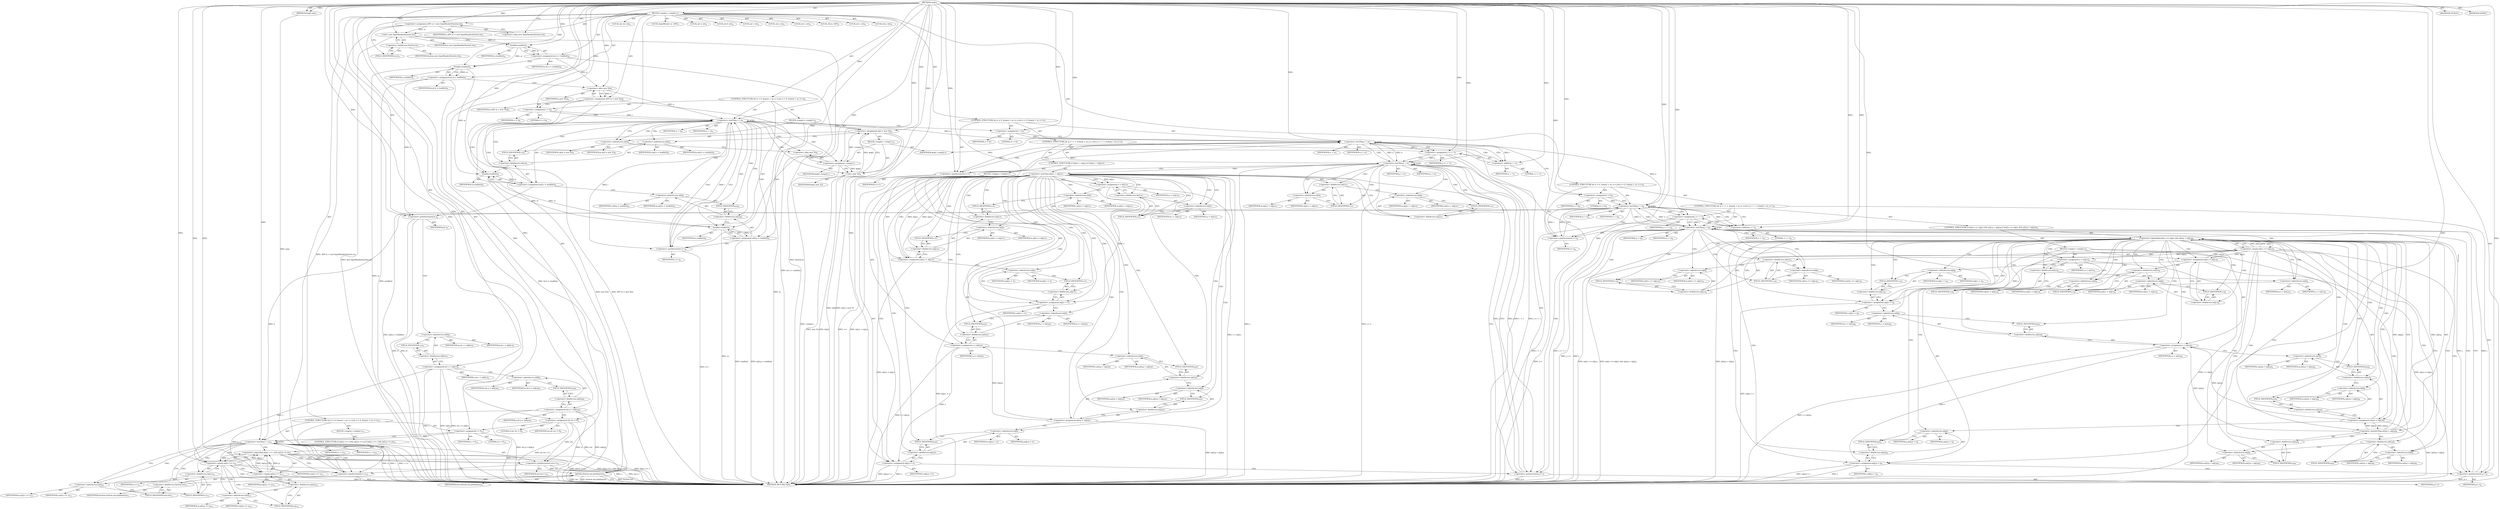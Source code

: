 digraph "main" {  
"19" [label = <(METHOD,main)<SUB>1</SUB>> ]
"20" [label = <(PARAM,String[] args)<SUB>1</SUB>> ]
"21" [label = <(BLOCK,&lt;empty&gt;,&lt;empty&gt;)<SUB>2</SUB>> ]
"4" [label = <(LOCAL,InputReader sc: ANY)<SUB>3</SUB>> ]
"22" [label = <(&lt;operator&gt;.assignment,ANY sc = new InputReader(System.in))<SUB>3</SUB>> ]
"23" [label = <(IDENTIFIER,sc,ANY sc = new InputReader(System.in))<SUB>3</SUB>> ]
"24" [label = <(&lt;operator&gt;.alloc,new InputReader(System.in))<SUB>3</SUB>> ]
"25" [label = <(&lt;init&gt;,new InputReader(System.in))<SUB>3</SUB>> ]
"3" [label = <(IDENTIFIER,sc,new InputReader(System.in))<SUB>3</SUB>> ]
"26" [label = <(&lt;operator&gt;.fieldAccess,System.in)<SUB>3</SUB>> ]
"27" [label = <(IDENTIFIER,System,new InputReader(System.in))<SUB>3</SUB>> ]
"28" [label = <(FIELD_IDENTIFIER,in,in)<SUB>3</SUB>> ]
"29" [label = <(LOCAL,int n: int)<SUB>4</SUB>> ]
"30" [label = <(LOCAL,int k: int)<SUB>4</SUB>> ]
"31" [label = <(LOCAL,int i: int)<SUB>4</SUB>> ]
"32" [label = <(LOCAL,int j: int)<SUB>4</SUB>> ]
"33" [label = <(LOCAL,int z: int)<SUB>4</SUB>> ]
"34" [label = <(&lt;operator&gt;.assignment,int n = readInt())<SUB>4</SUB>> ]
"35" [label = <(IDENTIFIER,n,int n = readInt())<SUB>4</SUB>> ]
"36" [label = <(readInt,readInt())<SUB>4</SUB>> ]
"37" [label = <(IDENTIFIER,sc,readInt())<SUB>4</SUB>> ]
"38" [label = <(&lt;operator&gt;.assignment,int k = readInt())<SUB>4</SUB>> ]
"39" [label = <(IDENTIFIER,k,int k = readInt())<SUB>4</SUB>> ]
"40" [label = <(readInt,readInt())<SUB>4</SUB>> ]
"41" [label = <(IDENTIFIER,sc,readInt())<SUB>4</SUB>> ]
"42" [label = <(LOCAL,T[] m: ANY)<SUB>5</SUB>> ]
"43" [label = <(&lt;operator&gt;.assignment,ANY m = new T[n])<SUB>5</SUB>> ]
"44" [label = <(IDENTIFIER,m,ANY m = new T[n])<SUB>5</SUB>> ]
"45" [label = <(&lt;operator&gt;.alloc,new T[n])> ]
"46" [label = <(IDENTIFIER,n,new T[n])<SUB>5</SUB>> ]
"47" [label = <(CONTROL_STRUCTURE,for (i = 0; Some(i &lt; n); i++),for (i = 0; Some(i &lt; n); i++))<SUB>6</SUB>> ]
"48" [label = <(&lt;operator&gt;.assignment,i = 0)<SUB>6</SUB>> ]
"49" [label = <(IDENTIFIER,i,i = 0)<SUB>6</SUB>> ]
"50" [label = <(LITERAL,0,i = 0)<SUB>6</SUB>> ]
"51" [label = <(&lt;operator&gt;.lessThan,i &lt; n)<SUB>6</SUB>> ]
"52" [label = <(IDENTIFIER,i,i &lt; n)<SUB>6</SUB>> ]
"53" [label = <(IDENTIFIER,n,i &lt; n)<SUB>6</SUB>> ]
"54" [label = <(&lt;operator&gt;.postIncrement,i++)<SUB>6</SUB>> ]
"55" [label = <(IDENTIFIER,i,i++)<SUB>6</SUB>> ]
"56" [label = <(BLOCK,&lt;empty&gt;,&lt;empty&gt;)<SUB>6</SUB>> ]
"57" [label = <(&lt;operator&gt;.assignment,m[i] = new T())<SUB>6</SUB>> ]
"58" [label = <(&lt;operator&gt;.indexAccess,m[i])<SUB>6</SUB>> ]
"59" [label = <(IDENTIFIER,m,m[i] = new T())<SUB>6</SUB>> ]
"60" [label = <(IDENTIFIER,i,m[i] = new T())<SUB>6</SUB>> ]
"61" [label = <(BLOCK,&lt;empty&gt;,&lt;empty&gt;)<SUB>6</SUB>> ]
"62" [label = <(&lt;operator&gt;.assignment,&lt;empty&gt;)> ]
"63" [label = <(IDENTIFIER,$obj1,&lt;empty&gt;)> ]
"64" [label = <(&lt;operator&gt;.alloc,new T())<SUB>6</SUB>> ]
"65" [label = <(&lt;init&gt;,new T())<SUB>6</SUB>> ]
"66" [label = <(IDENTIFIER,$obj1,new T())> ]
"67" [label = <(IDENTIFIER,$obj1,&lt;empty&gt;)> ]
"68" [label = <(&lt;operator&gt;.assignment,m[i].s = readInt())<SUB>6</SUB>> ]
"69" [label = <(&lt;operator&gt;.fieldAccess,m[i].s)<SUB>6</SUB>> ]
"70" [label = <(&lt;operator&gt;.indexAccess,m[i])<SUB>6</SUB>> ]
"71" [label = <(IDENTIFIER,m,m[i].s = readInt())<SUB>6</SUB>> ]
"72" [label = <(IDENTIFIER,i,m[i].s = readInt())<SUB>6</SUB>> ]
"73" [label = <(FIELD_IDENTIFIER,s,s)<SUB>6</SUB>> ]
"74" [label = <(readInt,readInt())<SUB>6</SUB>> ]
"75" [label = <(IDENTIFIER,sc,readInt())<SUB>6</SUB>> ]
"76" [label = <(&lt;operator&gt;.assignment,m[i].p = readInt())<SUB>6</SUB>> ]
"77" [label = <(&lt;operator&gt;.fieldAccess,m[i].p)<SUB>6</SUB>> ]
"78" [label = <(&lt;operator&gt;.indexAccess,m[i])<SUB>6</SUB>> ]
"79" [label = <(IDENTIFIER,m,m[i].p = readInt())<SUB>6</SUB>> ]
"80" [label = <(IDENTIFIER,i,m[i].p = readInt())<SUB>6</SUB>> ]
"81" [label = <(FIELD_IDENTIFIER,p,p)<SUB>6</SUB>> ]
"82" [label = <(readInt,readInt())<SUB>6</SUB>> ]
"83" [label = <(IDENTIFIER,sc,readInt())<SUB>6</SUB>> ]
"84" [label = <(CONTROL_STRUCTURE,for (i = 0; Some(i &lt; n); i++),for (i = 0; Some(i &lt; n); i++))<SUB>7</SUB>> ]
"85" [label = <(&lt;operator&gt;.assignment,i = 0)<SUB>7</SUB>> ]
"86" [label = <(IDENTIFIER,i,i = 0)<SUB>7</SUB>> ]
"87" [label = <(LITERAL,0,i = 0)<SUB>7</SUB>> ]
"88" [label = <(&lt;operator&gt;.lessThan,i &lt; n)<SUB>7</SUB>> ]
"89" [label = <(IDENTIFIER,i,i &lt; n)<SUB>7</SUB>> ]
"90" [label = <(IDENTIFIER,n,i &lt; n)<SUB>7</SUB>> ]
"91" [label = <(&lt;operator&gt;.postIncrement,i++)<SUB>7</SUB>> ]
"92" [label = <(IDENTIFIER,i,i++)<SUB>7</SUB>> ]
"93" [label = <(CONTROL_STRUCTURE,for (j = i + 1; Some(j &lt; n); j++),for (j = i + 1; Some(j &lt; n); j++))<SUB>7</SUB>> ]
"94" [label = <(&lt;operator&gt;.assignment,j = i + 1)<SUB>7</SUB>> ]
"95" [label = <(IDENTIFIER,j,j = i + 1)<SUB>7</SUB>> ]
"96" [label = <(&lt;operator&gt;.addition,i + 1)<SUB>7</SUB>> ]
"97" [label = <(IDENTIFIER,i,i + 1)<SUB>7</SUB>> ]
"98" [label = <(LITERAL,1,i + 1)<SUB>7</SUB>> ]
"99" [label = <(&lt;operator&gt;.lessThan,j &lt; n)<SUB>7</SUB>> ]
"100" [label = <(IDENTIFIER,j,j &lt; n)<SUB>7</SUB>> ]
"101" [label = <(IDENTIFIER,n,j &lt; n)<SUB>7</SUB>> ]
"102" [label = <(&lt;operator&gt;.postIncrement,j++)<SUB>7</SUB>> ]
"103" [label = <(IDENTIFIER,j,j++)<SUB>7</SUB>> ]
"104" [label = <(CONTROL_STRUCTURE,if (m[i].s &lt; m[j].s),if (m[i].s &lt; m[j].s))<SUB>7</SUB>> ]
"105" [label = <(&lt;operator&gt;.lessThan,m[i].s &lt; m[j].s)<SUB>7</SUB>> ]
"106" [label = <(&lt;operator&gt;.fieldAccess,m[i].s)<SUB>7</SUB>> ]
"107" [label = <(&lt;operator&gt;.indexAccess,m[i])<SUB>7</SUB>> ]
"108" [label = <(IDENTIFIER,m,m[i].s &lt; m[j].s)<SUB>7</SUB>> ]
"109" [label = <(IDENTIFIER,i,m[i].s &lt; m[j].s)<SUB>7</SUB>> ]
"110" [label = <(FIELD_IDENTIFIER,s,s)<SUB>7</SUB>> ]
"111" [label = <(&lt;operator&gt;.fieldAccess,m[j].s)<SUB>7</SUB>> ]
"112" [label = <(&lt;operator&gt;.indexAccess,m[j])<SUB>7</SUB>> ]
"113" [label = <(IDENTIFIER,m,m[i].s &lt; m[j].s)<SUB>7</SUB>> ]
"114" [label = <(IDENTIFIER,j,m[i].s &lt; m[j].s)<SUB>7</SUB>> ]
"115" [label = <(FIELD_IDENTIFIER,s,s)<SUB>7</SUB>> ]
"116" [label = <(BLOCK,&lt;empty&gt;,&lt;empty&gt;)<SUB>7</SUB>> ]
"117" [label = <(&lt;operator&gt;.assignment,z = m[i].s)<SUB>7</SUB>> ]
"118" [label = <(IDENTIFIER,z,z = m[i].s)<SUB>7</SUB>> ]
"119" [label = <(&lt;operator&gt;.fieldAccess,m[i].s)<SUB>7</SUB>> ]
"120" [label = <(&lt;operator&gt;.indexAccess,m[i])<SUB>7</SUB>> ]
"121" [label = <(IDENTIFIER,m,z = m[i].s)<SUB>7</SUB>> ]
"122" [label = <(IDENTIFIER,i,z = m[i].s)<SUB>7</SUB>> ]
"123" [label = <(FIELD_IDENTIFIER,s,s)<SUB>7</SUB>> ]
"124" [label = <(&lt;operator&gt;.assignment,m[i].s = m[j].s)<SUB>7</SUB>> ]
"125" [label = <(&lt;operator&gt;.fieldAccess,m[i].s)<SUB>7</SUB>> ]
"126" [label = <(&lt;operator&gt;.indexAccess,m[i])<SUB>7</SUB>> ]
"127" [label = <(IDENTIFIER,m,m[i].s = m[j].s)<SUB>7</SUB>> ]
"128" [label = <(IDENTIFIER,i,m[i].s = m[j].s)<SUB>7</SUB>> ]
"129" [label = <(FIELD_IDENTIFIER,s,s)<SUB>7</SUB>> ]
"130" [label = <(&lt;operator&gt;.fieldAccess,m[j].s)<SUB>7</SUB>> ]
"131" [label = <(&lt;operator&gt;.indexAccess,m[j])<SUB>7</SUB>> ]
"132" [label = <(IDENTIFIER,m,m[i].s = m[j].s)<SUB>7</SUB>> ]
"133" [label = <(IDENTIFIER,j,m[i].s = m[j].s)<SUB>7</SUB>> ]
"134" [label = <(FIELD_IDENTIFIER,s,s)<SUB>7</SUB>> ]
"135" [label = <(&lt;operator&gt;.assignment,m[j].s = z)<SUB>7</SUB>> ]
"136" [label = <(&lt;operator&gt;.fieldAccess,m[j].s)<SUB>7</SUB>> ]
"137" [label = <(&lt;operator&gt;.indexAccess,m[j])<SUB>7</SUB>> ]
"138" [label = <(IDENTIFIER,m,m[j].s = z)<SUB>7</SUB>> ]
"139" [label = <(IDENTIFIER,j,m[j].s = z)<SUB>7</SUB>> ]
"140" [label = <(FIELD_IDENTIFIER,s,s)<SUB>7</SUB>> ]
"141" [label = <(IDENTIFIER,z,m[j].s = z)<SUB>7</SUB>> ]
"142" [label = <(&lt;operator&gt;.assignment,z = m[i].p)<SUB>7</SUB>> ]
"143" [label = <(IDENTIFIER,z,z = m[i].p)<SUB>7</SUB>> ]
"144" [label = <(&lt;operator&gt;.fieldAccess,m[i].p)<SUB>7</SUB>> ]
"145" [label = <(&lt;operator&gt;.indexAccess,m[i])<SUB>7</SUB>> ]
"146" [label = <(IDENTIFIER,m,z = m[i].p)<SUB>7</SUB>> ]
"147" [label = <(IDENTIFIER,i,z = m[i].p)<SUB>7</SUB>> ]
"148" [label = <(FIELD_IDENTIFIER,p,p)<SUB>7</SUB>> ]
"149" [label = <(&lt;operator&gt;.assignment,m[i].p = m[j].p)<SUB>7</SUB>> ]
"150" [label = <(&lt;operator&gt;.fieldAccess,m[i].p)<SUB>7</SUB>> ]
"151" [label = <(&lt;operator&gt;.indexAccess,m[i])<SUB>7</SUB>> ]
"152" [label = <(IDENTIFIER,m,m[i].p = m[j].p)<SUB>7</SUB>> ]
"153" [label = <(IDENTIFIER,i,m[i].p = m[j].p)<SUB>7</SUB>> ]
"154" [label = <(FIELD_IDENTIFIER,p,p)<SUB>7</SUB>> ]
"155" [label = <(&lt;operator&gt;.fieldAccess,m[j].p)<SUB>7</SUB>> ]
"156" [label = <(&lt;operator&gt;.indexAccess,m[j])<SUB>7</SUB>> ]
"157" [label = <(IDENTIFIER,m,m[i].p = m[j].p)<SUB>7</SUB>> ]
"158" [label = <(IDENTIFIER,j,m[i].p = m[j].p)<SUB>7</SUB>> ]
"159" [label = <(FIELD_IDENTIFIER,p,p)<SUB>7</SUB>> ]
"160" [label = <(&lt;operator&gt;.assignment,m[j].p = z)<SUB>7</SUB>> ]
"161" [label = <(&lt;operator&gt;.fieldAccess,m[j].p)<SUB>7</SUB>> ]
"162" [label = <(&lt;operator&gt;.indexAccess,m[j])<SUB>7</SUB>> ]
"163" [label = <(IDENTIFIER,m,m[j].p = z)<SUB>7</SUB>> ]
"164" [label = <(IDENTIFIER,j,m[j].p = z)<SUB>7</SUB>> ]
"165" [label = <(FIELD_IDENTIFIER,p,p)<SUB>7</SUB>> ]
"166" [label = <(IDENTIFIER,z,m[j].p = z)<SUB>7</SUB>> ]
"167" [label = <(CONTROL_STRUCTURE,for (i = 0; Some(i &lt; n); i++),for (i = 0; Some(i &lt; n); i++))<SUB>8</SUB>> ]
"168" [label = <(&lt;operator&gt;.assignment,i = 0)<SUB>8</SUB>> ]
"169" [label = <(IDENTIFIER,i,i = 0)<SUB>8</SUB>> ]
"170" [label = <(LITERAL,0,i = 0)<SUB>8</SUB>> ]
"171" [label = <(&lt;operator&gt;.lessThan,i &lt; n)<SUB>8</SUB>> ]
"172" [label = <(IDENTIFIER,i,i &lt; n)<SUB>8</SUB>> ]
"173" [label = <(IDENTIFIER,n,i &lt; n)<SUB>8</SUB>> ]
"174" [label = <(&lt;operator&gt;.postIncrement,i++)<SUB>8</SUB>> ]
"175" [label = <(IDENTIFIER,i,i++)<SUB>8</SUB>> ]
"176" [label = <(CONTROL_STRUCTURE,for (j = i + 1; Some(j &lt; n); j++),for (j = i + 1; Some(j &lt; n); j++))<SUB>8</SUB>> ]
"177" [label = <(&lt;operator&gt;.assignment,j = i + 1)<SUB>8</SUB>> ]
"178" [label = <(IDENTIFIER,j,j = i + 1)<SUB>8</SUB>> ]
"179" [label = <(&lt;operator&gt;.addition,i + 1)<SUB>8</SUB>> ]
"180" [label = <(IDENTIFIER,i,i + 1)<SUB>8</SUB>> ]
"181" [label = <(LITERAL,1,i + 1)<SUB>8</SUB>> ]
"182" [label = <(&lt;operator&gt;.lessThan,j &lt; n)<SUB>8</SUB>> ]
"183" [label = <(IDENTIFIER,j,j &lt; n)<SUB>8</SUB>> ]
"184" [label = <(IDENTIFIER,n,j &lt; n)<SUB>8</SUB>> ]
"185" [label = <(&lt;operator&gt;.postIncrement,j++)<SUB>8</SUB>> ]
"186" [label = <(IDENTIFIER,j,j++)<SUB>8</SUB>> ]
"187" [label = <(CONTROL_STRUCTURE,if (m[i].s == m[j].s &amp;&amp; m[i].p &gt; m[j].p),if (m[i].s == m[j].s &amp;&amp; m[i].p &gt; m[j].p))<SUB>8</SUB>> ]
"188" [label = <(&lt;operator&gt;.logicalAnd,m[i].s == m[j].s &amp;&amp; m[i].p &gt; m[j].p)<SUB>8</SUB>> ]
"189" [label = <(&lt;operator&gt;.equals,m[i].s == m[j].s)<SUB>8</SUB>> ]
"190" [label = <(&lt;operator&gt;.fieldAccess,m[i].s)<SUB>8</SUB>> ]
"191" [label = <(&lt;operator&gt;.indexAccess,m[i])<SUB>8</SUB>> ]
"192" [label = <(IDENTIFIER,m,m[i].s == m[j].s)<SUB>8</SUB>> ]
"193" [label = <(IDENTIFIER,i,m[i].s == m[j].s)<SUB>8</SUB>> ]
"194" [label = <(FIELD_IDENTIFIER,s,s)<SUB>8</SUB>> ]
"195" [label = <(&lt;operator&gt;.fieldAccess,m[j].s)<SUB>8</SUB>> ]
"196" [label = <(&lt;operator&gt;.indexAccess,m[j])<SUB>8</SUB>> ]
"197" [label = <(IDENTIFIER,m,m[i].s == m[j].s)<SUB>8</SUB>> ]
"198" [label = <(IDENTIFIER,j,m[i].s == m[j].s)<SUB>8</SUB>> ]
"199" [label = <(FIELD_IDENTIFIER,s,s)<SUB>8</SUB>> ]
"200" [label = <(&lt;operator&gt;.greaterThan,m[i].p &gt; m[j].p)<SUB>8</SUB>> ]
"201" [label = <(&lt;operator&gt;.fieldAccess,m[i].p)<SUB>8</SUB>> ]
"202" [label = <(&lt;operator&gt;.indexAccess,m[i])<SUB>8</SUB>> ]
"203" [label = <(IDENTIFIER,m,m[i].p &gt; m[j].p)<SUB>8</SUB>> ]
"204" [label = <(IDENTIFIER,i,m[i].p &gt; m[j].p)<SUB>8</SUB>> ]
"205" [label = <(FIELD_IDENTIFIER,p,p)<SUB>8</SUB>> ]
"206" [label = <(&lt;operator&gt;.fieldAccess,m[j].p)<SUB>8</SUB>> ]
"207" [label = <(&lt;operator&gt;.indexAccess,m[j])<SUB>8</SUB>> ]
"208" [label = <(IDENTIFIER,m,m[i].p &gt; m[j].p)<SUB>8</SUB>> ]
"209" [label = <(IDENTIFIER,j,m[i].p &gt; m[j].p)<SUB>8</SUB>> ]
"210" [label = <(FIELD_IDENTIFIER,p,p)<SUB>8</SUB>> ]
"211" [label = <(BLOCK,&lt;empty&gt;,&lt;empty&gt;)<SUB>8</SUB>> ]
"212" [label = <(&lt;operator&gt;.assignment,z = m[i].s)<SUB>8</SUB>> ]
"213" [label = <(IDENTIFIER,z,z = m[i].s)<SUB>8</SUB>> ]
"214" [label = <(&lt;operator&gt;.fieldAccess,m[i].s)<SUB>8</SUB>> ]
"215" [label = <(&lt;operator&gt;.indexAccess,m[i])<SUB>8</SUB>> ]
"216" [label = <(IDENTIFIER,m,z = m[i].s)<SUB>8</SUB>> ]
"217" [label = <(IDENTIFIER,i,z = m[i].s)<SUB>8</SUB>> ]
"218" [label = <(FIELD_IDENTIFIER,s,s)<SUB>8</SUB>> ]
"219" [label = <(&lt;operator&gt;.assignment,m[i].s = m[j].s)<SUB>8</SUB>> ]
"220" [label = <(&lt;operator&gt;.fieldAccess,m[i].s)<SUB>8</SUB>> ]
"221" [label = <(&lt;operator&gt;.indexAccess,m[i])<SUB>8</SUB>> ]
"222" [label = <(IDENTIFIER,m,m[i].s = m[j].s)<SUB>8</SUB>> ]
"223" [label = <(IDENTIFIER,i,m[i].s = m[j].s)<SUB>8</SUB>> ]
"224" [label = <(FIELD_IDENTIFIER,s,s)<SUB>8</SUB>> ]
"225" [label = <(&lt;operator&gt;.fieldAccess,m[j].s)<SUB>8</SUB>> ]
"226" [label = <(&lt;operator&gt;.indexAccess,m[j])<SUB>8</SUB>> ]
"227" [label = <(IDENTIFIER,m,m[i].s = m[j].s)<SUB>8</SUB>> ]
"228" [label = <(IDENTIFIER,j,m[i].s = m[j].s)<SUB>8</SUB>> ]
"229" [label = <(FIELD_IDENTIFIER,s,s)<SUB>8</SUB>> ]
"230" [label = <(&lt;operator&gt;.assignment,m[j].s = z)<SUB>8</SUB>> ]
"231" [label = <(&lt;operator&gt;.fieldAccess,m[j].s)<SUB>8</SUB>> ]
"232" [label = <(&lt;operator&gt;.indexAccess,m[j])<SUB>8</SUB>> ]
"233" [label = <(IDENTIFIER,m,m[j].s = z)<SUB>8</SUB>> ]
"234" [label = <(IDENTIFIER,j,m[j].s = z)<SUB>8</SUB>> ]
"235" [label = <(FIELD_IDENTIFIER,s,s)<SUB>8</SUB>> ]
"236" [label = <(IDENTIFIER,z,m[j].s = z)<SUB>8</SUB>> ]
"237" [label = <(&lt;operator&gt;.assignment,z = m[i].p)<SUB>8</SUB>> ]
"238" [label = <(IDENTIFIER,z,z = m[i].p)<SUB>8</SUB>> ]
"239" [label = <(&lt;operator&gt;.fieldAccess,m[i].p)<SUB>8</SUB>> ]
"240" [label = <(&lt;operator&gt;.indexAccess,m[i])<SUB>8</SUB>> ]
"241" [label = <(IDENTIFIER,m,z = m[i].p)<SUB>8</SUB>> ]
"242" [label = <(IDENTIFIER,i,z = m[i].p)<SUB>8</SUB>> ]
"243" [label = <(FIELD_IDENTIFIER,p,p)<SUB>8</SUB>> ]
"244" [label = <(&lt;operator&gt;.assignment,m[i].p = m[j].p)<SUB>8</SUB>> ]
"245" [label = <(&lt;operator&gt;.fieldAccess,m[i].p)<SUB>8</SUB>> ]
"246" [label = <(&lt;operator&gt;.indexAccess,m[i])<SUB>8</SUB>> ]
"247" [label = <(IDENTIFIER,m,m[i].p = m[j].p)<SUB>8</SUB>> ]
"248" [label = <(IDENTIFIER,i,m[i].p = m[j].p)<SUB>8</SUB>> ]
"249" [label = <(FIELD_IDENTIFIER,p,p)<SUB>8</SUB>> ]
"250" [label = <(&lt;operator&gt;.fieldAccess,m[j].p)<SUB>8</SUB>> ]
"251" [label = <(&lt;operator&gt;.indexAccess,m[j])<SUB>8</SUB>> ]
"252" [label = <(IDENTIFIER,m,m[i].p = m[j].p)<SUB>8</SUB>> ]
"253" [label = <(IDENTIFIER,j,m[i].p = m[j].p)<SUB>8</SUB>> ]
"254" [label = <(FIELD_IDENTIFIER,p,p)<SUB>8</SUB>> ]
"255" [label = <(&lt;operator&gt;.assignment,m[j].p = z)<SUB>8</SUB>> ]
"256" [label = <(&lt;operator&gt;.fieldAccess,m[j].p)<SUB>8</SUB>> ]
"257" [label = <(&lt;operator&gt;.indexAccess,m[j])<SUB>8</SUB>> ]
"258" [label = <(IDENTIFIER,m,m[j].p = z)<SUB>8</SUB>> ]
"259" [label = <(IDENTIFIER,j,m[j].p = z)<SUB>8</SUB>> ]
"260" [label = <(FIELD_IDENTIFIER,p,p)<SUB>8</SUB>> ]
"261" [label = <(IDENTIFIER,z,m[j].p = z)<SUB>8</SUB>> ]
"262" [label = <(&lt;operator&gt;.postDecrement,k--)<SUB>9</SUB>> ]
"263" [label = <(IDENTIFIER,k,k--)<SUB>9</SUB>> ]
"264" [label = <(LOCAL,int s: int)<SUB>9</SUB>> ]
"265" [label = <(LOCAL,int p: int)<SUB>9</SUB>> ]
"266" [label = <(LOCAL,int res: int)<SUB>9</SUB>> ]
"267" [label = <(&lt;operator&gt;.assignment,int s = m[k].s)<SUB>9</SUB>> ]
"268" [label = <(IDENTIFIER,s,int s = m[k].s)<SUB>9</SUB>> ]
"269" [label = <(&lt;operator&gt;.fieldAccess,m[k].s)<SUB>9</SUB>> ]
"270" [label = <(&lt;operator&gt;.indexAccess,m[k])<SUB>9</SUB>> ]
"271" [label = <(IDENTIFIER,m,int s = m[k].s)<SUB>9</SUB>> ]
"272" [label = <(IDENTIFIER,k,int s = m[k].s)<SUB>9</SUB>> ]
"273" [label = <(FIELD_IDENTIFIER,s,s)<SUB>9</SUB>> ]
"274" [label = <(&lt;operator&gt;.assignment,int p = m[k].p)<SUB>9</SUB>> ]
"275" [label = <(IDENTIFIER,p,int p = m[k].p)<SUB>9</SUB>> ]
"276" [label = <(&lt;operator&gt;.fieldAccess,m[k].p)<SUB>9</SUB>> ]
"277" [label = <(&lt;operator&gt;.indexAccess,m[k])<SUB>9</SUB>> ]
"278" [label = <(IDENTIFIER,m,int p = m[k].p)<SUB>9</SUB>> ]
"279" [label = <(IDENTIFIER,k,int p = m[k].p)<SUB>9</SUB>> ]
"280" [label = <(FIELD_IDENTIFIER,p,p)<SUB>9</SUB>> ]
"281" [label = <(&lt;operator&gt;.assignment,int res = 0)<SUB>9</SUB>> ]
"282" [label = <(IDENTIFIER,res,int res = 0)<SUB>9</SUB>> ]
"283" [label = <(LITERAL,0,int res = 0)<SUB>9</SUB>> ]
"284" [label = <(CONTROL_STRUCTURE,for (i = 0; Some(i &lt; n); i++),for (i = 0; Some(i &lt; n); i++))<SUB>10</SUB>> ]
"285" [label = <(&lt;operator&gt;.assignment,i = 0)<SUB>10</SUB>> ]
"286" [label = <(IDENTIFIER,i,i = 0)<SUB>10</SUB>> ]
"287" [label = <(LITERAL,0,i = 0)<SUB>10</SUB>> ]
"288" [label = <(&lt;operator&gt;.lessThan,i &lt; n)<SUB>10</SUB>> ]
"289" [label = <(IDENTIFIER,i,i &lt; n)<SUB>10</SUB>> ]
"290" [label = <(IDENTIFIER,n,i &lt; n)<SUB>10</SUB>> ]
"291" [label = <(&lt;operator&gt;.postIncrement,i++)<SUB>10</SUB>> ]
"292" [label = <(IDENTIFIER,i,i++)<SUB>10</SUB>> ]
"293" [label = <(BLOCK,&lt;empty&gt;,&lt;empty&gt;)<SUB>10</SUB>> ]
"294" [label = <(CONTROL_STRUCTURE,if (m[i].s == s &amp;&amp; m[i].p == p),if (m[i].s == s &amp;&amp; m[i].p == p))<SUB>10</SUB>> ]
"295" [label = <(&lt;operator&gt;.logicalAnd,m[i].s == s &amp;&amp; m[i].p == p)<SUB>10</SUB>> ]
"296" [label = <(&lt;operator&gt;.equals,m[i].s == s)<SUB>10</SUB>> ]
"297" [label = <(&lt;operator&gt;.fieldAccess,m[i].s)<SUB>10</SUB>> ]
"298" [label = <(&lt;operator&gt;.indexAccess,m[i])<SUB>10</SUB>> ]
"299" [label = <(IDENTIFIER,m,m[i].s == s)<SUB>10</SUB>> ]
"300" [label = <(IDENTIFIER,i,m[i].s == s)<SUB>10</SUB>> ]
"301" [label = <(FIELD_IDENTIFIER,s,s)<SUB>10</SUB>> ]
"302" [label = <(IDENTIFIER,s,m[i].s == s)<SUB>10</SUB>> ]
"303" [label = <(&lt;operator&gt;.equals,m[i].p == p)<SUB>10</SUB>> ]
"304" [label = <(&lt;operator&gt;.fieldAccess,m[i].p)<SUB>10</SUB>> ]
"305" [label = <(&lt;operator&gt;.indexAccess,m[i])<SUB>10</SUB>> ]
"306" [label = <(IDENTIFIER,m,m[i].p == p)<SUB>10</SUB>> ]
"307" [label = <(IDENTIFIER,i,m[i].p == p)<SUB>10</SUB>> ]
"308" [label = <(FIELD_IDENTIFIER,p,p)<SUB>10</SUB>> ]
"309" [label = <(IDENTIFIER,p,m[i].p == p)<SUB>10</SUB>> ]
"310" [label = <(&lt;operator&gt;.postIncrement,res++)<SUB>10</SUB>> ]
"311" [label = <(IDENTIFIER,res,res++)<SUB>10</SUB>> ]
"312" [label = <(println,System.out.println(res))<SUB>11</SUB>> ]
"313" [label = <(&lt;operator&gt;.fieldAccess,System.out)<SUB>11</SUB>> ]
"314" [label = <(IDENTIFIER,System,System.out.println(res))<SUB>11</SUB>> ]
"315" [label = <(FIELD_IDENTIFIER,out,out)<SUB>11</SUB>> ]
"316" [label = <(IDENTIFIER,res,System.out.println(res))<SUB>11</SUB>> ]
"317" [label = <(MODIFIER,PUBLIC)> ]
"318" [label = <(MODIFIER,STATIC)> ]
"319" [label = <(METHOD_RETURN,void)<SUB>1</SUB>> ]
  "19" -> "20"  [ label = "AST: "] 
  "19" -> "21"  [ label = "AST: "] 
  "19" -> "317"  [ label = "AST: "] 
  "19" -> "318"  [ label = "AST: "] 
  "19" -> "319"  [ label = "AST: "] 
  "21" -> "4"  [ label = "AST: "] 
  "21" -> "22"  [ label = "AST: "] 
  "21" -> "25"  [ label = "AST: "] 
  "21" -> "29"  [ label = "AST: "] 
  "21" -> "30"  [ label = "AST: "] 
  "21" -> "31"  [ label = "AST: "] 
  "21" -> "32"  [ label = "AST: "] 
  "21" -> "33"  [ label = "AST: "] 
  "21" -> "34"  [ label = "AST: "] 
  "21" -> "38"  [ label = "AST: "] 
  "21" -> "42"  [ label = "AST: "] 
  "21" -> "43"  [ label = "AST: "] 
  "21" -> "47"  [ label = "AST: "] 
  "21" -> "84"  [ label = "AST: "] 
  "21" -> "167"  [ label = "AST: "] 
  "21" -> "262"  [ label = "AST: "] 
  "21" -> "264"  [ label = "AST: "] 
  "21" -> "265"  [ label = "AST: "] 
  "21" -> "266"  [ label = "AST: "] 
  "21" -> "267"  [ label = "AST: "] 
  "21" -> "274"  [ label = "AST: "] 
  "21" -> "281"  [ label = "AST: "] 
  "21" -> "284"  [ label = "AST: "] 
  "21" -> "312"  [ label = "AST: "] 
  "22" -> "23"  [ label = "AST: "] 
  "22" -> "24"  [ label = "AST: "] 
  "25" -> "3"  [ label = "AST: "] 
  "25" -> "26"  [ label = "AST: "] 
  "26" -> "27"  [ label = "AST: "] 
  "26" -> "28"  [ label = "AST: "] 
  "34" -> "35"  [ label = "AST: "] 
  "34" -> "36"  [ label = "AST: "] 
  "36" -> "37"  [ label = "AST: "] 
  "38" -> "39"  [ label = "AST: "] 
  "38" -> "40"  [ label = "AST: "] 
  "40" -> "41"  [ label = "AST: "] 
  "43" -> "44"  [ label = "AST: "] 
  "43" -> "45"  [ label = "AST: "] 
  "45" -> "46"  [ label = "AST: "] 
  "47" -> "48"  [ label = "AST: "] 
  "47" -> "51"  [ label = "AST: "] 
  "47" -> "54"  [ label = "AST: "] 
  "47" -> "56"  [ label = "AST: "] 
  "48" -> "49"  [ label = "AST: "] 
  "48" -> "50"  [ label = "AST: "] 
  "51" -> "52"  [ label = "AST: "] 
  "51" -> "53"  [ label = "AST: "] 
  "54" -> "55"  [ label = "AST: "] 
  "56" -> "57"  [ label = "AST: "] 
  "56" -> "68"  [ label = "AST: "] 
  "56" -> "76"  [ label = "AST: "] 
  "57" -> "58"  [ label = "AST: "] 
  "57" -> "61"  [ label = "AST: "] 
  "58" -> "59"  [ label = "AST: "] 
  "58" -> "60"  [ label = "AST: "] 
  "61" -> "62"  [ label = "AST: "] 
  "61" -> "65"  [ label = "AST: "] 
  "61" -> "67"  [ label = "AST: "] 
  "62" -> "63"  [ label = "AST: "] 
  "62" -> "64"  [ label = "AST: "] 
  "65" -> "66"  [ label = "AST: "] 
  "68" -> "69"  [ label = "AST: "] 
  "68" -> "74"  [ label = "AST: "] 
  "69" -> "70"  [ label = "AST: "] 
  "69" -> "73"  [ label = "AST: "] 
  "70" -> "71"  [ label = "AST: "] 
  "70" -> "72"  [ label = "AST: "] 
  "74" -> "75"  [ label = "AST: "] 
  "76" -> "77"  [ label = "AST: "] 
  "76" -> "82"  [ label = "AST: "] 
  "77" -> "78"  [ label = "AST: "] 
  "77" -> "81"  [ label = "AST: "] 
  "78" -> "79"  [ label = "AST: "] 
  "78" -> "80"  [ label = "AST: "] 
  "82" -> "83"  [ label = "AST: "] 
  "84" -> "85"  [ label = "AST: "] 
  "84" -> "88"  [ label = "AST: "] 
  "84" -> "91"  [ label = "AST: "] 
  "84" -> "93"  [ label = "AST: "] 
  "85" -> "86"  [ label = "AST: "] 
  "85" -> "87"  [ label = "AST: "] 
  "88" -> "89"  [ label = "AST: "] 
  "88" -> "90"  [ label = "AST: "] 
  "91" -> "92"  [ label = "AST: "] 
  "93" -> "94"  [ label = "AST: "] 
  "93" -> "99"  [ label = "AST: "] 
  "93" -> "102"  [ label = "AST: "] 
  "93" -> "104"  [ label = "AST: "] 
  "94" -> "95"  [ label = "AST: "] 
  "94" -> "96"  [ label = "AST: "] 
  "96" -> "97"  [ label = "AST: "] 
  "96" -> "98"  [ label = "AST: "] 
  "99" -> "100"  [ label = "AST: "] 
  "99" -> "101"  [ label = "AST: "] 
  "102" -> "103"  [ label = "AST: "] 
  "104" -> "105"  [ label = "AST: "] 
  "104" -> "116"  [ label = "AST: "] 
  "105" -> "106"  [ label = "AST: "] 
  "105" -> "111"  [ label = "AST: "] 
  "106" -> "107"  [ label = "AST: "] 
  "106" -> "110"  [ label = "AST: "] 
  "107" -> "108"  [ label = "AST: "] 
  "107" -> "109"  [ label = "AST: "] 
  "111" -> "112"  [ label = "AST: "] 
  "111" -> "115"  [ label = "AST: "] 
  "112" -> "113"  [ label = "AST: "] 
  "112" -> "114"  [ label = "AST: "] 
  "116" -> "117"  [ label = "AST: "] 
  "116" -> "124"  [ label = "AST: "] 
  "116" -> "135"  [ label = "AST: "] 
  "116" -> "142"  [ label = "AST: "] 
  "116" -> "149"  [ label = "AST: "] 
  "116" -> "160"  [ label = "AST: "] 
  "117" -> "118"  [ label = "AST: "] 
  "117" -> "119"  [ label = "AST: "] 
  "119" -> "120"  [ label = "AST: "] 
  "119" -> "123"  [ label = "AST: "] 
  "120" -> "121"  [ label = "AST: "] 
  "120" -> "122"  [ label = "AST: "] 
  "124" -> "125"  [ label = "AST: "] 
  "124" -> "130"  [ label = "AST: "] 
  "125" -> "126"  [ label = "AST: "] 
  "125" -> "129"  [ label = "AST: "] 
  "126" -> "127"  [ label = "AST: "] 
  "126" -> "128"  [ label = "AST: "] 
  "130" -> "131"  [ label = "AST: "] 
  "130" -> "134"  [ label = "AST: "] 
  "131" -> "132"  [ label = "AST: "] 
  "131" -> "133"  [ label = "AST: "] 
  "135" -> "136"  [ label = "AST: "] 
  "135" -> "141"  [ label = "AST: "] 
  "136" -> "137"  [ label = "AST: "] 
  "136" -> "140"  [ label = "AST: "] 
  "137" -> "138"  [ label = "AST: "] 
  "137" -> "139"  [ label = "AST: "] 
  "142" -> "143"  [ label = "AST: "] 
  "142" -> "144"  [ label = "AST: "] 
  "144" -> "145"  [ label = "AST: "] 
  "144" -> "148"  [ label = "AST: "] 
  "145" -> "146"  [ label = "AST: "] 
  "145" -> "147"  [ label = "AST: "] 
  "149" -> "150"  [ label = "AST: "] 
  "149" -> "155"  [ label = "AST: "] 
  "150" -> "151"  [ label = "AST: "] 
  "150" -> "154"  [ label = "AST: "] 
  "151" -> "152"  [ label = "AST: "] 
  "151" -> "153"  [ label = "AST: "] 
  "155" -> "156"  [ label = "AST: "] 
  "155" -> "159"  [ label = "AST: "] 
  "156" -> "157"  [ label = "AST: "] 
  "156" -> "158"  [ label = "AST: "] 
  "160" -> "161"  [ label = "AST: "] 
  "160" -> "166"  [ label = "AST: "] 
  "161" -> "162"  [ label = "AST: "] 
  "161" -> "165"  [ label = "AST: "] 
  "162" -> "163"  [ label = "AST: "] 
  "162" -> "164"  [ label = "AST: "] 
  "167" -> "168"  [ label = "AST: "] 
  "167" -> "171"  [ label = "AST: "] 
  "167" -> "174"  [ label = "AST: "] 
  "167" -> "176"  [ label = "AST: "] 
  "168" -> "169"  [ label = "AST: "] 
  "168" -> "170"  [ label = "AST: "] 
  "171" -> "172"  [ label = "AST: "] 
  "171" -> "173"  [ label = "AST: "] 
  "174" -> "175"  [ label = "AST: "] 
  "176" -> "177"  [ label = "AST: "] 
  "176" -> "182"  [ label = "AST: "] 
  "176" -> "185"  [ label = "AST: "] 
  "176" -> "187"  [ label = "AST: "] 
  "177" -> "178"  [ label = "AST: "] 
  "177" -> "179"  [ label = "AST: "] 
  "179" -> "180"  [ label = "AST: "] 
  "179" -> "181"  [ label = "AST: "] 
  "182" -> "183"  [ label = "AST: "] 
  "182" -> "184"  [ label = "AST: "] 
  "185" -> "186"  [ label = "AST: "] 
  "187" -> "188"  [ label = "AST: "] 
  "187" -> "211"  [ label = "AST: "] 
  "188" -> "189"  [ label = "AST: "] 
  "188" -> "200"  [ label = "AST: "] 
  "189" -> "190"  [ label = "AST: "] 
  "189" -> "195"  [ label = "AST: "] 
  "190" -> "191"  [ label = "AST: "] 
  "190" -> "194"  [ label = "AST: "] 
  "191" -> "192"  [ label = "AST: "] 
  "191" -> "193"  [ label = "AST: "] 
  "195" -> "196"  [ label = "AST: "] 
  "195" -> "199"  [ label = "AST: "] 
  "196" -> "197"  [ label = "AST: "] 
  "196" -> "198"  [ label = "AST: "] 
  "200" -> "201"  [ label = "AST: "] 
  "200" -> "206"  [ label = "AST: "] 
  "201" -> "202"  [ label = "AST: "] 
  "201" -> "205"  [ label = "AST: "] 
  "202" -> "203"  [ label = "AST: "] 
  "202" -> "204"  [ label = "AST: "] 
  "206" -> "207"  [ label = "AST: "] 
  "206" -> "210"  [ label = "AST: "] 
  "207" -> "208"  [ label = "AST: "] 
  "207" -> "209"  [ label = "AST: "] 
  "211" -> "212"  [ label = "AST: "] 
  "211" -> "219"  [ label = "AST: "] 
  "211" -> "230"  [ label = "AST: "] 
  "211" -> "237"  [ label = "AST: "] 
  "211" -> "244"  [ label = "AST: "] 
  "211" -> "255"  [ label = "AST: "] 
  "212" -> "213"  [ label = "AST: "] 
  "212" -> "214"  [ label = "AST: "] 
  "214" -> "215"  [ label = "AST: "] 
  "214" -> "218"  [ label = "AST: "] 
  "215" -> "216"  [ label = "AST: "] 
  "215" -> "217"  [ label = "AST: "] 
  "219" -> "220"  [ label = "AST: "] 
  "219" -> "225"  [ label = "AST: "] 
  "220" -> "221"  [ label = "AST: "] 
  "220" -> "224"  [ label = "AST: "] 
  "221" -> "222"  [ label = "AST: "] 
  "221" -> "223"  [ label = "AST: "] 
  "225" -> "226"  [ label = "AST: "] 
  "225" -> "229"  [ label = "AST: "] 
  "226" -> "227"  [ label = "AST: "] 
  "226" -> "228"  [ label = "AST: "] 
  "230" -> "231"  [ label = "AST: "] 
  "230" -> "236"  [ label = "AST: "] 
  "231" -> "232"  [ label = "AST: "] 
  "231" -> "235"  [ label = "AST: "] 
  "232" -> "233"  [ label = "AST: "] 
  "232" -> "234"  [ label = "AST: "] 
  "237" -> "238"  [ label = "AST: "] 
  "237" -> "239"  [ label = "AST: "] 
  "239" -> "240"  [ label = "AST: "] 
  "239" -> "243"  [ label = "AST: "] 
  "240" -> "241"  [ label = "AST: "] 
  "240" -> "242"  [ label = "AST: "] 
  "244" -> "245"  [ label = "AST: "] 
  "244" -> "250"  [ label = "AST: "] 
  "245" -> "246"  [ label = "AST: "] 
  "245" -> "249"  [ label = "AST: "] 
  "246" -> "247"  [ label = "AST: "] 
  "246" -> "248"  [ label = "AST: "] 
  "250" -> "251"  [ label = "AST: "] 
  "250" -> "254"  [ label = "AST: "] 
  "251" -> "252"  [ label = "AST: "] 
  "251" -> "253"  [ label = "AST: "] 
  "255" -> "256"  [ label = "AST: "] 
  "255" -> "261"  [ label = "AST: "] 
  "256" -> "257"  [ label = "AST: "] 
  "256" -> "260"  [ label = "AST: "] 
  "257" -> "258"  [ label = "AST: "] 
  "257" -> "259"  [ label = "AST: "] 
  "262" -> "263"  [ label = "AST: "] 
  "267" -> "268"  [ label = "AST: "] 
  "267" -> "269"  [ label = "AST: "] 
  "269" -> "270"  [ label = "AST: "] 
  "269" -> "273"  [ label = "AST: "] 
  "270" -> "271"  [ label = "AST: "] 
  "270" -> "272"  [ label = "AST: "] 
  "274" -> "275"  [ label = "AST: "] 
  "274" -> "276"  [ label = "AST: "] 
  "276" -> "277"  [ label = "AST: "] 
  "276" -> "280"  [ label = "AST: "] 
  "277" -> "278"  [ label = "AST: "] 
  "277" -> "279"  [ label = "AST: "] 
  "281" -> "282"  [ label = "AST: "] 
  "281" -> "283"  [ label = "AST: "] 
  "284" -> "285"  [ label = "AST: "] 
  "284" -> "288"  [ label = "AST: "] 
  "284" -> "291"  [ label = "AST: "] 
  "284" -> "293"  [ label = "AST: "] 
  "285" -> "286"  [ label = "AST: "] 
  "285" -> "287"  [ label = "AST: "] 
  "288" -> "289"  [ label = "AST: "] 
  "288" -> "290"  [ label = "AST: "] 
  "291" -> "292"  [ label = "AST: "] 
  "293" -> "294"  [ label = "AST: "] 
  "294" -> "295"  [ label = "AST: "] 
  "294" -> "310"  [ label = "AST: "] 
  "295" -> "296"  [ label = "AST: "] 
  "295" -> "303"  [ label = "AST: "] 
  "296" -> "297"  [ label = "AST: "] 
  "296" -> "302"  [ label = "AST: "] 
  "297" -> "298"  [ label = "AST: "] 
  "297" -> "301"  [ label = "AST: "] 
  "298" -> "299"  [ label = "AST: "] 
  "298" -> "300"  [ label = "AST: "] 
  "303" -> "304"  [ label = "AST: "] 
  "303" -> "309"  [ label = "AST: "] 
  "304" -> "305"  [ label = "AST: "] 
  "304" -> "308"  [ label = "AST: "] 
  "305" -> "306"  [ label = "AST: "] 
  "305" -> "307"  [ label = "AST: "] 
  "310" -> "311"  [ label = "AST: "] 
  "312" -> "313"  [ label = "AST: "] 
  "312" -> "316"  [ label = "AST: "] 
  "313" -> "314"  [ label = "AST: "] 
  "313" -> "315"  [ label = "AST: "] 
  "22" -> "28"  [ label = "CFG: "] 
  "25" -> "36"  [ label = "CFG: "] 
  "34" -> "40"  [ label = "CFG: "] 
  "38" -> "45"  [ label = "CFG: "] 
  "43" -> "48"  [ label = "CFG: "] 
  "262" -> "270"  [ label = "CFG: "] 
  "267" -> "277"  [ label = "CFG: "] 
  "274" -> "281"  [ label = "CFG: "] 
  "281" -> "285"  [ label = "CFG: "] 
  "312" -> "319"  [ label = "CFG: "] 
  "24" -> "22"  [ label = "CFG: "] 
  "26" -> "25"  [ label = "CFG: "] 
  "36" -> "34"  [ label = "CFG: "] 
  "40" -> "38"  [ label = "CFG: "] 
  "45" -> "43"  [ label = "CFG: "] 
  "48" -> "51"  [ label = "CFG: "] 
  "51" -> "58"  [ label = "CFG: "] 
  "51" -> "85"  [ label = "CFG: "] 
  "54" -> "51"  [ label = "CFG: "] 
  "85" -> "88"  [ label = "CFG: "] 
  "88" -> "96"  [ label = "CFG: "] 
  "88" -> "168"  [ label = "CFG: "] 
  "91" -> "88"  [ label = "CFG: "] 
  "168" -> "171"  [ label = "CFG: "] 
  "171" -> "179"  [ label = "CFG: "] 
  "171" -> "262"  [ label = "CFG: "] 
  "174" -> "171"  [ label = "CFG: "] 
  "269" -> "267"  [ label = "CFG: "] 
  "276" -> "274"  [ label = "CFG: "] 
  "285" -> "288"  [ label = "CFG: "] 
  "288" -> "298"  [ label = "CFG: "] 
  "288" -> "315"  [ label = "CFG: "] 
  "291" -> "288"  [ label = "CFG: "] 
  "313" -> "312"  [ label = "CFG: "] 
  "28" -> "26"  [ label = "CFG: "] 
  "57" -> "70"  [ label = "CFG: "] 
  "68" -> "78"  [ label = "CFG: "] 
  "76" -> "54"  [ label = "CFG: "] 
  "94" -> "99"  [ label = "CFG: "] 
  "99" -> "107"  [ label = "CFG: "] 
  "99" -> "91"  [ label = "CFG: "] 
  "102" -> "99"  [ label = "CFG: "] 
  "177" -> "182"  [ label = "CFG: "] 
  "182" -> "191"  [ label = "CFG: "] 
  "182" -> "174"  [ label = "CFG: "] 
  "185" -> "182"  [ label = "CFG: "] 
  "270" -> "273"  [ label = "CFG: "] 
  "273" -> "269"  [ label = "CFG: "] 
  "277" -> "280"  [ label = "CFG: "] 
  "280" -> "276"  [ label = "CFG: "] 
  "315" -> "313"  [ label = "CFG: "] 
  "58" -> "64"  [ label = "CFG: "] 
  "69" -> "74"  [ label = "CFG: "] 
  "74" -> "68"  [ label = "CFG: "] 
  "77" -> "82"  [ label = "CFG: "] 
  "82" -> "76"  [ label = "CFG: "] 
  "96" -> "94"  [ label = "CFG: "] 
  "105" -> "120"  [ label = "CFG: "] 
  "105" -> "102"  [ label = "CFG: "] 
  "179" -> "177"  [ label = "CFG: "] 
  "188" -> "215"  [ label = "CFG: "] 
  "188" -> "185"  [ label = "CFG: "] 
  "295" -> "310"  [ label = "CFG: "] 
  "295" -> "291"  [ label = "CFG: "] 
  "310" -> "291"  [ label = "CFG: "] 
  "62" -> "65"  [ label = "CFG: "] 
  "65" -> "57"  [ label = "CFG: "] 
  "70" -> "73"  [ label = "CFG: "] 
  "73" -> "69"  [ label = "CFG: "] 
  "78" -> "81"  [ label = "CFG: "] 
  "81" -> "77"  [ label = "CFG: "] 
  "106" -> "112"  [ label = "CFG: "] 
  "111" -> "105"  [ label = "CFG: "] 
  "117" -> "126"  [ label = "CFG: "] 
  "124" -> "137"  [ label = "CFG: "] 
  "135" -> "145"  [ label = "CFG: "] 
  "142" -> "151"  [ label = "CFG: "] 
  "149" -> "162"  [ label = "CFG: "] 
  "160" -> "102"  [ label = "CFG: "] 
  "189" -> "188"  [ label = "CFG: "] 
  "189" -> "202"  [ label = "CFG: "] 
  "200" -> "188"  [ label = "CFG: "] 
  "212" -> "221"  [ label = "CFG: "] 
  "219" -> "232"  [ label = "CFG: "] 
  "230" -> "240"  [ label = "CFG: "] 
  "237" -> "246"  [ label = "CFG: "] 
  "244" -> "257"  [ label = "CFG: "] 
  "255" -> "185"  [ label = "CFG: "] 
  "296" -> "295"  [ label = "CFG: "] 
  "296" -> "305"  [ label = "CFG: "] 
  "303" -> "295"  [ label = "CFG: "] 
  "64" -> "62"  [ label = "CFG: "] 
  "107" -> "110"  [ label = "CFG: "] 
  "110" -> "106"  [ label = "CFG: "] 
  "112" -> "115"  [ label = "CFG: "] 
  "115" -> "111"  [ label = "CFG: "] 
  "119" -> "117"  [ label = "CFG: "] 
  "125" -> "131"  [ label = "CFG: "] 
  "130" -> "124"  [ label = "CFG: "] 
  "136" -> "135"  [ label = "CFG: "] 
  "144" -> "142"  [ label = "CFG: "] 
  "150" -> "156"  [ label = "CFG: "] 
  "155" -> "149"  [ label = "CFG: "] 
  "161" -> "160"  [ label = "CFG: "] 
  "190" -> "196"  [ label = "CFG: "] 
  "195" -> "189"  [ label = "CFG: "] 
  "201" -> "207"  [ label = "CFG: "] 
  "206" -> "200"  [ label = "CFG: "] 
  "214" -> "212"  [ label = "CFG: "] 
  "220" -> "226"  [ label = "CFG: "] 
  "225" -> "219"  [ label = "CFG: "] 
  "231" -> "230"  [ label = "CFG: "] 
  "239" -> "237"  [ label = "CFG: "] 
  "245" -> "251"  [ label = "CFG: "] 
  "250" -> "244"  [ label = "CFG: "] 
  "256" -> "255"  [ label = "CFG: "] 
  "297" -> "296"  [ label = "CFG: "] 
  "304" -> "303"  [ label = "CFG: "] 
  "120" -> "123"  [ label = "CFG: "] 
  "123" -> "119"  [ label = "CFG: "] 
  "126" -> "129"  [ label = "CFG: "] 
  "129" -> "125"  [ label = "CFG: "] 
  "131" -> "134"  [ label = "CFG: "] 
  "134" -> "130"  [ label = "CFG: "] 
  "137" -> "140"  [ label = "CFG: "] 
  "140" -> "136"  [ label = "CFG: "] 
  "145" -> "148"  [ label = "CFG: "] 
  "148" -> "144"  [ label = "CFG: "] 
  "151" -> "154"  [ label = "CFG: "] 
  "154" -> "150"  [ label = "CFG: "] 
  "156" -> "159"  [ label = "CFG: "] 
  "159" -> "155"  [ label = "CFG: "] 
  "162" -> "165"  [ label = "CFG: "] 
  "165" -> "161"  [ label = "CFG: "] 
  "191" -> "194"  [ label = "CFG: "] 
  "194" -> "190"  [ label = "CFG: "] 
  "196" -> "199"  [ label = "CFG: "] 
  "199" -> "195"  [ label = "CFG: "] 
  "202" -> "205"  [ label = "CFG: "] 
  "205" -> "201"  [ label = "CFG: "] 
  "207" -> "210"  [ label = "CFG: "] 
  "210" -> "206"  [ label = "CFG: "] 
  "215" -> "218"  [ label = "CFG: "] 
  "218" -> "214"  [ label = "CFG: "] 
  "221" -> "224"  [ label = "CFG: "] 
  "224" -> "220"  [ label = "CFG: "] 
  "226" -> "229"  [ label = "CFG: "] 
  "229" -> "225"  [ label = "CFG: "] 
  "232" -> "235"  [ label = "CFG: "] 
  "235" -> "231"  [ label = "CFG: "] 
  "240" -> "243"  [ label = "CFG: "] 
  "243" -> "239"  [ label = "CFG: "] 
  "246" -> "249"  [ label = "CFG: "] 
  "249" -> "245"  [ label = "CFG: "] 
  "251" -> "254"  [ label = "CFG: "] 
  "254" -> "250"  [ label = "CFG: "] 
  "257" -> "260"  [ label = "CFG: "] 
  "260" -> "256"  [ label = "CFG: "] 
  "298" -> "301"  [ label = "CFG: "] 
  "301" -> "297"  [ label = "CFG: "] 
  "305" -> "308"  [ label = "CFG: "] 
  "308" -> "304"  [ label = "CFG: "] 
  "19" -> "24"  [ label = "CFG: "] 
  "20" -> "319"  [ label = "DDG: args"] 
  "22" -> "319"  [ label = "DDG: ANY sc = new InputReader(System.in)"] 
  "25" -> "319"  [ label = "DDG: System.in"] 
  "25" -> "319"  [ label = "DDG: new InputReader(System.in)"] 
  "34" -> "319"  [ label = "DDG: int n = readInt()"] 
  "40" -> "319"  [ label = "DDG: sc"] 
  "38" -> "319"  [ label = "DDG: readInt()"] 
  "38" -> "319"  [ label = "DDG: int k = readInt()"] 
  "43" -> "319"  [ label = "DDG: m"] 
  "43" -> "319"  [ label = "DDG: new T[n]"] 
  "43" -> "319"  [ label = "DDG: ANY m = new T[n]"] 
  "262" -> "319"  [ label = "DDG: k"] 
  "262" -> "319"  [ label = "DDG: k--"] 
  "267" -> "319"  [ label = "DDG: s"] 
  "267" -> "319"  [ label = "DDG: m[k].s"] 
  "267" -> "319"  [ label = "DDG: int s = m[k].s"] 
  "274" -> "319"  [ label = "DDG: p"] 
  "274" -> "319"  [ label = "DDG: m[k].p"] 
  "274" -> "319"  [ label = "DDG: int p = m[k].p"] 
  "281" -> "319"  [ label = "DDG: int res = 0"] 
  "285" -> "319"  [ label = "DDG: i = 0"] 
  "288" -> "319"  [ label = "DDG: i"] 
  "288" -> "319"  [ label = "DDG: n"] 
  "288" -> "319"  [ label = "DDG: i &lt; n"] 
  "312" -> "319"  [ label = "DDG: System.out"] 
  "312" -> "319"  [ label = "DDG: res"] 
  "312" -> "319"  [ label = "DDG: System.out.println(res)"] 
  "296" -> "319"  [ label = "DDG: s"] 
  "295" -> "319"  [ label = "DDG: m[i].s == s"] 
  "303" -> "319"  [ label = "DDG: p"] 
  "295" -> "319"  [ label = "DDG: m[i].p == p"] 
  "295" -> "319"  [ label = "DDG: m[i].s == s &amp;&amp; m[i].p == p"] 
  "310" -> "319"  [ label = "DDG: res++"] 
  "291" -> "319"  [ label = "DDG: i++"] 
  "177" -> "319"  [ label = "DDG: i + 1"] 
  "177" -> "319"  [ label = "DDG: j = i + 1"] 
  "182" -> "319"  [ label = "DDG: j"] 
  "182" -> "319"  [ label = "DDG: j &lt; n"] 
  "174" -> "319"  [ label = "DDG: i++"] 
  "188" -> "319"  [ label = "DDG: m[i].s == m[j].s"] 
  "188" -> "319"  [ label = "DDG: m[i].p &gt; m[j].p"] 
  "188" -> "319"  [ label = "DDG: m[i].s == m[j].s &amp;&amp; m[i].p &gt; m[j].p"] 
  "212" -> "319"  [ label = "DDG: z = m[i].s"] 
  "219" -> "319"  [ label = "DDG: m[i].s = m[j].s"] 
  "230" -> "319"  [ label = "DDG: m[j].s = z"] 
  "237" -> "319"  [ label = "DDG: z = m[i].p"] 
  "244" -> "319"  [ label = "DDG: m[i].p = m[j].p"] 
  "255" -> "319"  [ label = "DDG: z"] 
  "255" -> "319"  [ label = "DDG: m[j].p = z"] 
  "185" -> "319"  [ label = "DDG: j++"] 
  "94" -> "319"  [ label = "DDG: i + 1"] 
  "94" -> "319"  [ label = "DDG: j = i + 1"] 
  "99" -> "319"  [ label = "DDG: j"] 
  "99" -> "319"  [ label = "DDG: j &lt; n"] 
  "91" -> "319"  [ label = "DDG: i++"] 
  "105" -> "319"  [ label = "DDG: m[i].s &lt; m[j].s"] 
  "117" -> "319"  [ label = "DDG: z = m[i].s"] 
  "124" -> "319"  [ label = "DDG: m[i].s = m[j].s"] 
  "135" -> "319"  [ label = "DDG: m[j].s = z"] 
  "142" -> "319"  [ label = "DDG: z = m[i].p"] 
  "149" -> "319"  [ label = "DDG: m[i].p = m[j].p"] 
  "160" -> "319"  [ label = "DDG: z"] 
  "160" -> "319"  [ label = "DDG: m[j].p = z"] 
  "102" -> "319"  [ label = "DDG: j++"] 
  "57" -> "319"  [ label = "DDG: m[i]"] 
  "62" -> "319"  [ label = "DDG: &lt;empty&gt;"] 
  "65" -> "319"  [ label = "DDG: $obj1"] 
  "65" -> "319"  [ label = "DDG: new T()"] 
  "57" -> "319"  [ label = "DDG: m[i] = new T()"] 
  "68" -> "319"  [ label = "DDG: m[i].s = readInt()"] 
  "82" -> "319"  [ label = "DDG: sc"] 
  "76" -> "319"  [ label = "DDG: readInt()"] 
  "76" -> "319"  [ label = "DDG: m[i].p = readInt()"] 
  "54" -> "319"  [ label = "DDG: i++"] 
  "19" -> "20"  [ label = "DDG: "] 
  "19" -> "22"  [ label = "DDG: "] 
  "36" -> "34"  [ label = "DDG: sc"] 
  "40" -> "38"  [ label = "DDG: sc"] 
  "45" -> "43"  [ label = "DDG: n"] 
  "19" -> "281"  [ label = "DDG: "] 
  "22" -> "25"  [ label = "DDG: sc"] 
  "19" -> "25"  [ label = "DDG: "] 
  "19" -> "48"  [ label = "DDG: "] 
  "19" -> "85"  [ label = "DDG: "] 
  "19" -> "168"  [ label = "DDG: "] 
  "38" -> "262"  [ label = "DDG: k"] 
  "19" -> "262"  [ label = "DDG: "] 
  "19" -> "285"  [ label = "DDG: "] 
  "281" -> "312"  [ label = "DDG: res"] 
  "310" -> "312"  [ label = "DDG: res"] 
  "19" -> "312"  [ label = "DDG: "] 
  "25" -> "36"  [ label = "DDG: sc"] 
  "19" -> "36"  [ label = "DDG: "] 
  "36" -> "40"  [ label = "DDG: sc"] 
  "19" -> "40"  [ label = "DDG: "] 
  "34" -> "45"  [ label = "DDG: n"] 
  "19" -> "45"  [ label = "DDG: "] 
  "48" -> "51"  [ label = "DDG: i"] 
  "54" -> "51"  [ label = "DDG: i"] 
  "19" -> "51"  [ label = "DDG: "] 
  "45" -> "51"  [ label = "DDG: n"] 
  "51" -> "54"  [ label = "DDG: i"] 
  "19" -> "54"  [ label = "DDG: "] 
  "62" -> "57"  [ label = "DDG: &lt;empty&gt;"] 
  "65" -> "57"  [ label = "DDG: $obj1"] 
  "19" -> "57"  [ label = "DDG: "] 
  "74" -> "68"  [ label = "DDG: sc"] 
  "82" -> "76"  [ label = "DDG: sc"] 
  "85" -> "88"  [ label = "DDG: i"] 
  "91" -> "88"  [ label = "DDG: i"] 
  "19" -> "88"  [ label = "DDG: "] 
  "51" -> "88"  [ label = "DDG: n"] 
  "99" -> "88"  [ label = "DDG: n"] 
  "19" -> "91"  [ label = "DDG: "] 
  "88" -> "91"  [ label = "DDG: i"] 
  "88" -> "94"  [ label = "DDG: i"] 
  "19" -> "94"  [ label = "DDG: "] 
  "168" -> "171"  [ label = "DDG: i"] 
  "174" -> "171"  [ label = "DDG: i"] 
  "19" -> "171"  [ label = "DDG: "] 
  "88" -> "171"  [ label = "DDG: n"] 
  "182" -> "171"  [ label = "DDG: n"] 
  "19" -> "174"  [ label = "DDG: "] 
  "171" -> "174"  [ label = "DDG: i"] 
  "171" -> "177"  [ label = "DDG: i"] 
  "19" -> "177"  [ label = "DDG: "] 
  "285" -> "288"  [ label = "DDG: i"] 
  "291" -> "288"  [ label = "DDG: i"] 
  "19" -> "288"  [ label = "DDG: "] 
  "171" -> "288"  [ label = "DDG: n"] 
  "288" -> "291"  [ label = "DDG: i"] 
  "19" -> "291"  [ label = "DDG: "] 
  "94" -> "99"  [ label = "DDG: j"] 
  "102" -> "99"  [ label = "DDG: j"] 
  "19" -> "99"  [ label = "DDG: "] 
  "88" -> "99"  [ label = "DDG: n"] 
  "99" -> "102"  [ label = "DDG: j"] 
  "19" -> "102"  [ label = "DDG: "] 
  "177" -> "182"  [ label = "DDG: j"] 
  "185" -> "182"  [ label = "DDG: j"] 
  "19" -> "182"  [ label = "DDG: "] 
  "171" -> "182"  [ label = "DDG: n"] 
  "182" -> "185"  [ label = "DDG: j"] 
  "19" -> "185"  [ label = "DDG: "] 
  "19" -> "62"  [ label = "DDG: "] 
  "19" -> "67"  [ label = "DDG: "] 
  "40" -> "74"  [ label = "DDG: sc"] 
  "82" -> "74"  [ label = "DDG: sc"] 
  "19" -> "74"  [ label = "DDG: "] 
  "74" -> "82"  [ label = "DDG: sc"] 
  "19" -> "82"  [ label = "DDG: "] 
  "88" -> "96"  [ label = "DDG: i"] 
  "19" -> "96"  [ label = "DDG: "] 
  "124" -> "105"  [ label = "DDG: m[i].s"] 
  "105" -> "117"  [ label = "DDG: m[i].s"] 
  "105" -> "124"  [ label = "DDG: m[j].s"] 
  "117" -> "135"  [ label = "DDG: z"] 
  "19" -> "135"  [ label = "DDG: "] 
  "149" -> "142"  [ label = "DDG: m[i].p"] 
  "142" -> "160"  [ label = "DDG: z"] 
  "19" -> "160"  [ label = "DDG: "] 
  "171" -> "179"  [ label = "DDG: i"] 
  "19" -> "179"  [ label = "DDG: "] 
  "189" -> "188"  [ label = "DDG: m[i].s"] 
  "189" -> "188"  [ label = "DDG: m[j].s"] 
  "200" -> "188"  [ label = "DDG: m[i].p"] 
  "200" -> "188"  [ label = "DDG: m[j].p"] 
  "189" -> "212"  [ label = "DDG: m[i].s"] 
  "189" -> "219"  [ label = "DDG: m[j].s"] 
  "212" -> "230"  [ label = "DDG: z"] 
  "19" -> "230"  [ label = "DDG: "] 
  "200" -> "237"  [ label = "DDG: m[i].p"] 
  "244" -> "237"  [ label = "DDG: m[i].p"] 
  "200" -> "244"  [ label = "DDG: m[j].p"] 
  "237" -> "255"  [ label = "DDG: z"] 
  "19" -> "255"  [ label = "DDG: "] 
  "296" -> "295"  [ label = "DDG: m[i].s"] 
  "296" -> "295"  [ label = "DDG: s"] 
  "303" -> "295"  [ label = "DDG: m[i].p"] 
  "303" -> "295"  [ label = "DDG: p"] 
  "281" -> "310"  [ label = "DDG: res"] 
  "19" -> "310"  [ label = "DDG: "] 
  "62" -> "65"  [ label = "DDG: $obj1"] 
  "19" -> "65"  [ label = "DDG: "] 
  "219" -> "189"  [ label = "DDG: m[i].s"] 
  "244" -> "200"  [ label = "DDG: m[i].p"] 
  "267" -> "296"  [ label = "DDG: s"] 
  "19" -> "296"  [ label = "DDG: "] 
  "274" -> "303"  [ label = "DDG: p"] 
  "19" -> "303"  [ label = "DDG: "] 
  "51" -> "68"  [ label = "CDG: "] 
  "51" -> "74"  [ label = "CDG: "] 
  "51" -> "76"  [ label = "CDG: "] 
  "51" -> "54"  [ label = "CDG: "] 
  "51" -> "70"  [ label = "CDG: "] 
  "51" -> "65"  [ label = "CDG: "] 
  "51" -> "73"  [ label = "CDG: "] 
  "51" -> "77"  [ label = "CDG: "] 
  "51" -> "64"  [ label = "CDG: "] 
  "51" -> "51"  [ label = "CDG: "] 
  "51" -> "57"  [ label = "CDG: "] 
  "51" -> "81"  [ label = "CDG: "] 
  "51" -> "69"  [ label = "CDG: "] 
  "51" -> "58"  [ label = "CDG: "] 
  "51" -> "82"  [ label = "CDG: "] 
  "51" -> "78"  [ label = "CDG: "] 
  "51" -> "62"  [ label = "CDG: "] 
  "88" -> "88"  [ label = "CDG: "] 
  "88" -> "94"  [ label = "CDG: "] 
  "88" -> "96"  [ label = "CDG: "] 
  "88" -> "91"  [ label = "CDG: "] 
  "88" -> "99"  [ label = "CDG: "] 
  "171" -> "174"  [ label = "CDG: "] 
  "171" -> "182"  [ label = "CDG: "] 
  "171" -> "177"  [ label = "CDG: "] 
  "171" -> "179"  [ label = "CDG: "] 
  "171" -> "171"  [ label = "CDG: "] 
  "288" -> "298"  [ label = "CDG: "] 
  "288" -> "288"  [ label = "CDG: "] 
  "288" -> "296"  [ label = "CDG: "] 
  "288" -> "297"  [ label = "CDG: "] 
  "288" -> "291"  [ label = "CDG: "] 
  "288" -> "301"  [ label = "CDG: "] 
  "288" -> "295"  [ label = "CDG: "] 
  "99" -> "102"  [ label = "CDG: "] 
  "99" -> "112"  [ label = "CDG: "] 
  "99" -> "107"  [ label = "CDG: "] 
  "99" -> "115"  [ label = "CDG: "] 
  "99" -> "111"  [ label = "CDG: "] 
  "99" -> "99"  [ label = "CDG: "] 
  "99" -> "106"  [ label = "CDG: "] 
  "99" -> "105"  [ label = "CDG: "] 
  "99" -> "110"  [ label = "CDG: "] 
  "182" -> "188"  [ label = "CDG: "] 
  "182" -> "196"  [ label = "CDG: "] 
  "182" -> "195"  [ label = "CDG: "] 
  "182" -> "190"  [ label = "CDG: "] 
  "182" -> "194"  [ label = "CDG: "] 
  "182" -> "182"  [ label = "CDG: "] 
  "182" -> "199"  [ label = "CDG: "] 
  "182" -> "185"  [ label = "CDG: "] 
  "182" -> "189"  [ label = "CDG: "] 
  "182" -> "191"  [ label = "CDG: "] 
  "105" -> "120"  [ label = "CDG: "] 
  "105" -> "136"  [ label = "CDG: "] 
  "105" -> "154"  [ label = "CDG: "] 
  "105" -> "161"  [ label = "CDG: "] 
  "105" -> "150"  [ label = "CDG: "] 
  "105" -> "162"  [ label = "CDG: "] 
  "105" -> "129"  [ label = "CDG: "] 
  "105" -> "134"  [ label = "CDG: "] 
  "105" -> "148"  [ label = "CDG: "] 
  "105" -> "160"  [ label = "CDG: "] 
  "105" -> "123"  [ label = "CDG: "] 
  "105" -> "159"  [ label = "CDG: "] 
  "105" -> "140"  [ label = "CDG: "] 
  "105" -> "135"  [ label = "CDG: "] 
  "105" -> "117"  [ label = "CDG: "] 
  "105" -> "145"  [ label = "CDG: "] 
  "105" -> "131"  [ label = "CDG: "] 
  "105" -> "149"  [ label = "CDG: "] 
  "105" -> "151"  [ label = "CDG: "] 
  "105" -> "119"  [ label = "CDG: "] 
  "105" -> "144"  [ label = "CDG: "] 
  "105" -> "137"  [ label = "CDG: "] 
  "105" -> "130"  [ label = "CDG: "] 
  "105" -> "155"  [ label = "CDG: "] 
  "105" -> "142"  [ label = "CDG: "] 
  "105" -> "126"  [ label = "CDG: "] 
  "105" -> "165"  [ label = "CDG: "] 
  "105" -> "156"  [ label = "CDG: "] 
  "105" -> "124"  [ label = "CDG: "] 
  "105" -> "125"  [ label = "CDG: "] 
  "188" -> "214"  [ label = "CDG: "] 
  "188" -> "230"  [ label = "CDG: "] 
  "188" -> "215"  [ label = "CDG: "] 
  "188" -> "240"  [ label = "CDG: "] 
  "188" -> "226"  [ label = "CDG: "] 
  "188" -> "243"  [ label = "CDG: "] 
  "188" -> "256"  [ label = "CDG: "] 
  "188" -> "224"  [ label = "CDG: "] 
  "188" -> "249"  [ label = "CDG: "] 
  "188" -> "260"  [ label = "CDG: "] 
  "188" -> "237"  [ label = "CDG: "] 
  "188" -> "254"  [ label = "CDG: "] 
  "188" -> "229"  [ label = "CDG: "] 
  "188" -> "225"  [ label = "CDG: "] 
  "188" -> "257"  [ label = "CDG: "] 
  "188" -> "232"  [ label = "CDG: "] 
  "188" -> "244"  [ label = "CDG: "] 
  "188" -> "245"  [ label = "CDG: "] 
  "188" -> "255"  [ label = "CDG: "] 
  "188" -> "231"  [ label = "CDG: "] 
  "188" -> "246"  [ label = "CDG: "] 
  "188" -> "212"  [ label = "CDG: "] 
  "188" -> "221"  [ label = "CDG: "] 
  "188" -> "239"  [ label = "CDG: "] 
  "188" -> "235"  [ label = "CDG: "] 
  "188" -> "251"  [ label = "CDG: "] 
  "188" -> "220"  [ label = "CDG: "] 
  "188" -> "250"  [ label = "CDG: "] 
  "188" -> "218"  [ label = "CDG: "] 
  "188" -> "219"  [ label = "CDG: "] 
  "295" -> "310"  [ label = "CDG: "] 
  "189" -> "206"  [ label = "CDG: "] 
  "189" -> "202"  [ label = "CDG: "] 
  "189" -> "201"  [ label = "CDG: "] 
  "189" -> "200"  [ label = "CDG: "] 
  "189" -> "207"  [ label = "CDG: "] 
  "189" -> "205"  [ label = "CDG: "] 
  "189" -> "210"  [ label = "CDG: "] 
  "296" -> "308"  [ label = "CDG: "] 
  "296" -> "304"  [ label = "CDG: "] 
  "296" -> "305"  [ label = "CDG: "] 
  "296" -> "303"  [ label = "CDG: "] 
}
